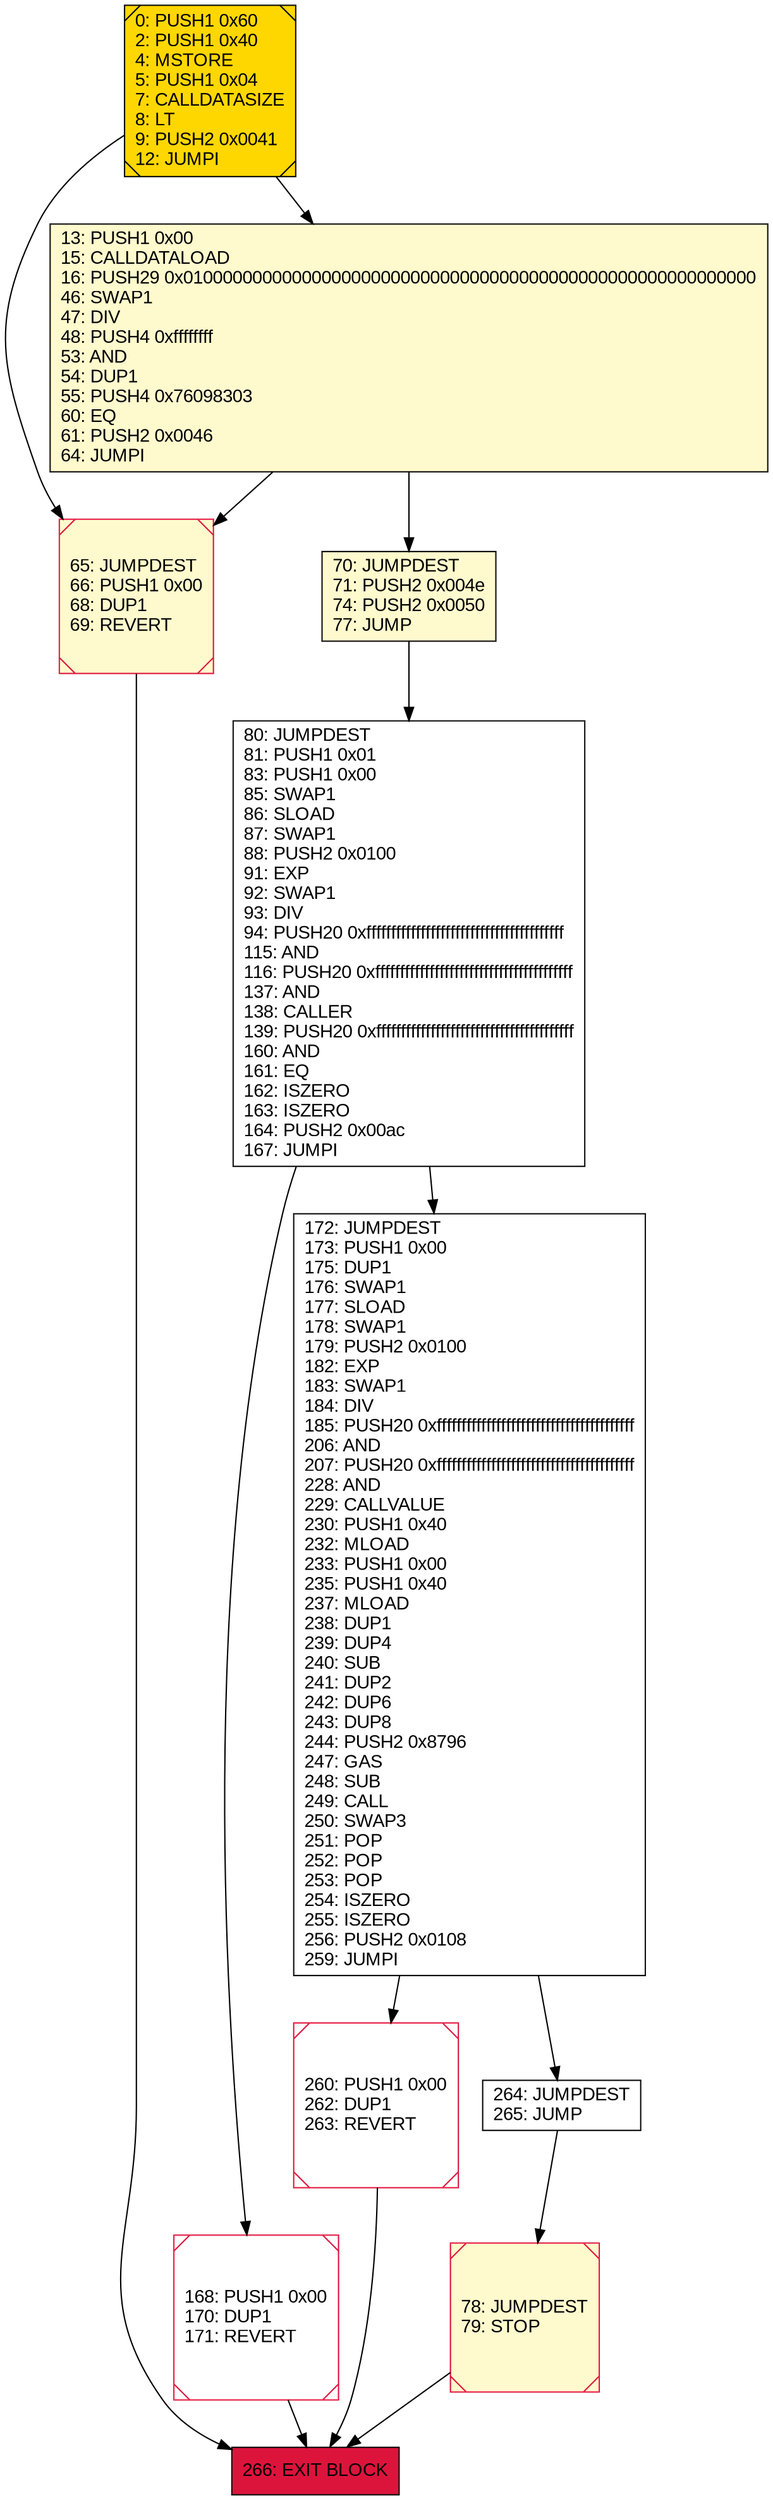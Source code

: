 digraph G {
bgcolor=transparent rankdir=UD;
node [shape=box style=filled color=black fillcolor=white fontname=arial fontcolor=black];
13 [label="13: PUSH1 0x00\l15: CALLDATALOAD\l16: PUSH29 0x0100000000000000000000000000000000000000000000000000000000\l46: SWAP1\l47: DIV\l48: PUSH4 0xffffffff\l53: AND\l54: DUP1\l55: PUSH4 0x76098303\l60: EQ\l61: PUSH2 0x0046\l64: JUMPI\l" fillcolor=lemonchiffon ];
65 [label="65: JUMPDEST\l66: PUSH1 0x00\l68: DUP1\l69: REVERT\l" fillcolor=lemonchiffon shape=Msquare color=crimson ];
80 [label="80: JUMPDEST\l81: PUSH1 0x01\l83: PUSH1 0x00\l85: SWAP1\l86: SLOAD\l87: SWAP1\l88: PUSH2 0x0100\l91: EXP\l92: SWAP1\l93: DIV\l94: PUSH20 0xffffffffffffffffffffffffffffffffffffffff\l115: AND\l116: PUSH20 0xffffffffffffffffffffffffffffffffffffffff\l137: AND\l138: CALLER\l139: PUSH20 0xffffffffffffffffffffffffffffffffffffffff\l160: AND\l161: EQ\l162: ISZERO\l163: ISZERO\l164: PUSH2 0x00ac\l167: JUMPI\l" ];
0 [label="0: PUSH1 0x60\l2: PUSH1 0x40\l4: MSTORE\l5: PUSH1 0x04\l7: CALLDATASIZE\l8: LT\l9: PUSH2 0x0041\l12: JUMPI\l" fillcolor=lemonchiffon shape=Msquare fillcolor=gold ];
260 [label="260: PUSH1 0x00\l262: DUP1\l263: REVERT\l" shape=Msquare color=crimson ];
70 [label="70: JUMPDEST\l71: PUSH2 0x004e\l74: PUSH2 0x0050\l77: JUMP\l" fillcolor=lemonchiffon ];
168 [label="168: PUSH1 0x00\l170: DUP1\l171: REVERT\l" shape=Msquare color=crimson ];
266 [label="266: EXIT BLOCK\l" fillcolor=crimson ];
78 [label="78: JUMPDEST\l79: STOP\l" fillcolor=lemonchiffon shape=Msquare color=crimson ];
172 [label="172: JUMPDEST\l173: PUSH1 0x00\l175: DUP1\l176: SWAP1\l177: SLOAD\l178: SWAP1\l179: PUSH2 0x0100\l182: EXP\l183: SWAP1\l184: DIV\l185: PUSH20 0xffffffffffffffffffffffffffffffffffffffff\l206: AND\l207: PUSH20 0xffffffffffffffffffffffffffffffffffffffff\l228: AND\l229: CALLVALUE\l230: PUSH1 0x40\l232: MLOAD\l233: PUSH1 0x00\l235: PUSH1 0x40\l237: MLOAD\l238: DUP1\l239: DUP4\l240: SUB\l241: DUP2\l242: DUP6\l243: DUP8\l244: PUSH2 0x8796\l247: GAS\l248: SUB\l249: CALL\l250: SWAP3\l251: POP\l252: POP\l253: POP\l254: ISZERO\l255: ISZERO\l256: PUSH2 0x0108\l259: JUMPI\l" ];
264 [label="264: JUMPDEST\l265: JUMP\l" ];
70 -> 80;
168 -> 266;
172 -> 264;
264 -> 78;
13 -> 65;
65 -> 266;
80 -> 172;
260 -> 266;
78 -> 266;
0 -> 65;
13 -> 70;
0 -> 13;
80 -> 168;
172 -> 260;
}